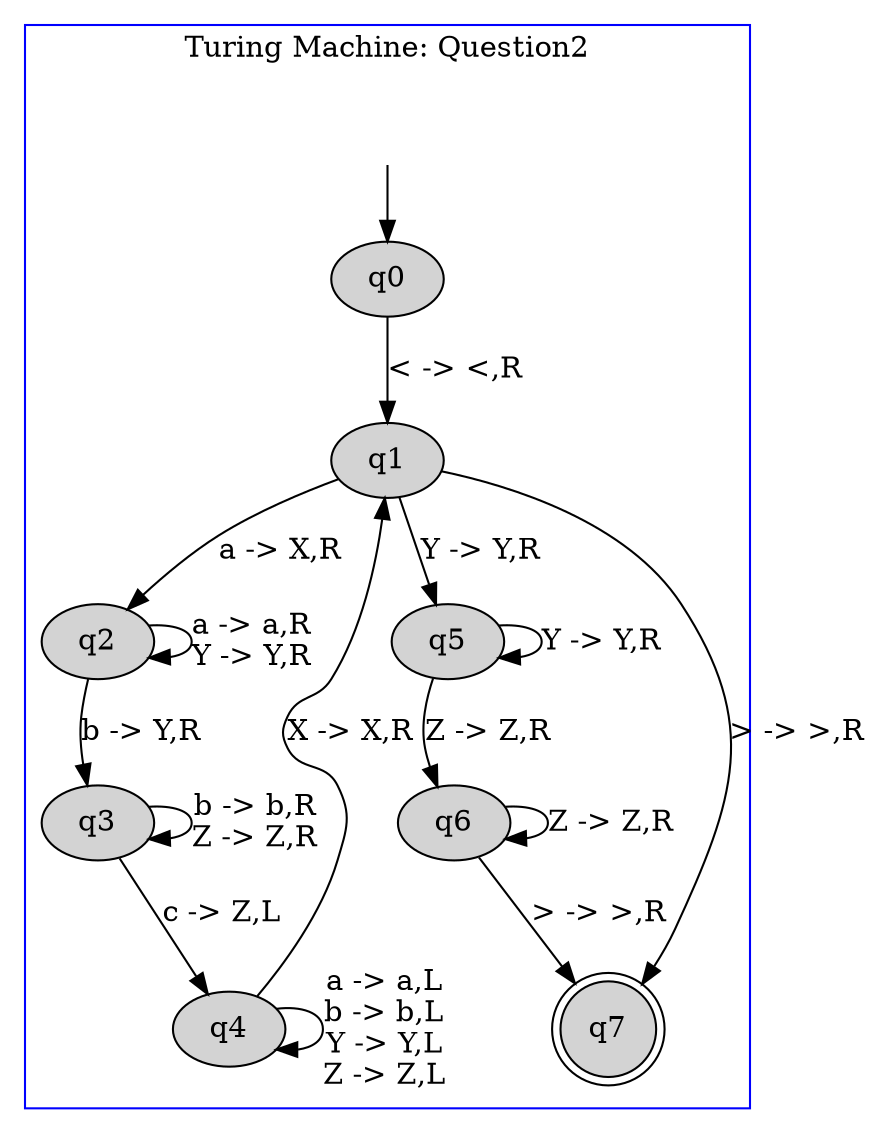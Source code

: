 digraph G {
	subgraph cluster_1 {
		node [style=filled];
		label = "Turing Machine: Question2"
		color=blue;

		q0;
		q1;
		q2;
		q3;
		q4;
		q5;
		q6;
		q7 [shape="doublecircle"];
		q0->q1[label="< -> <,R"];
		q1->q2[label="a -> X,R"];
		q1->q5[label="Y -> Y,R"];
		q1->q7[label="> -> >,R"];
		q2->q2[label="a -> a,R
Y -> Y,R"];
		q2->q3[label="b -> Y,R"];
		q3->q3[label="b -> b,R
Z -> Z,R"];
		q3->q4[label="c -> Z,L"];
		q4->q1[label="X -> X,R"];
		q4->q4[label="a -> a,L
b -> b,L
Y -> Y,L
Z -> Z,L"];
		q5->q5[label="Y -> Y,R"];
		q5->q6[label="Z -> Z,R"];
		q6->q6[label="Z -> Z,R"];
		q6->q7[label="> -> >,R"];
x [color=white, label=""];		x->q0	}

}